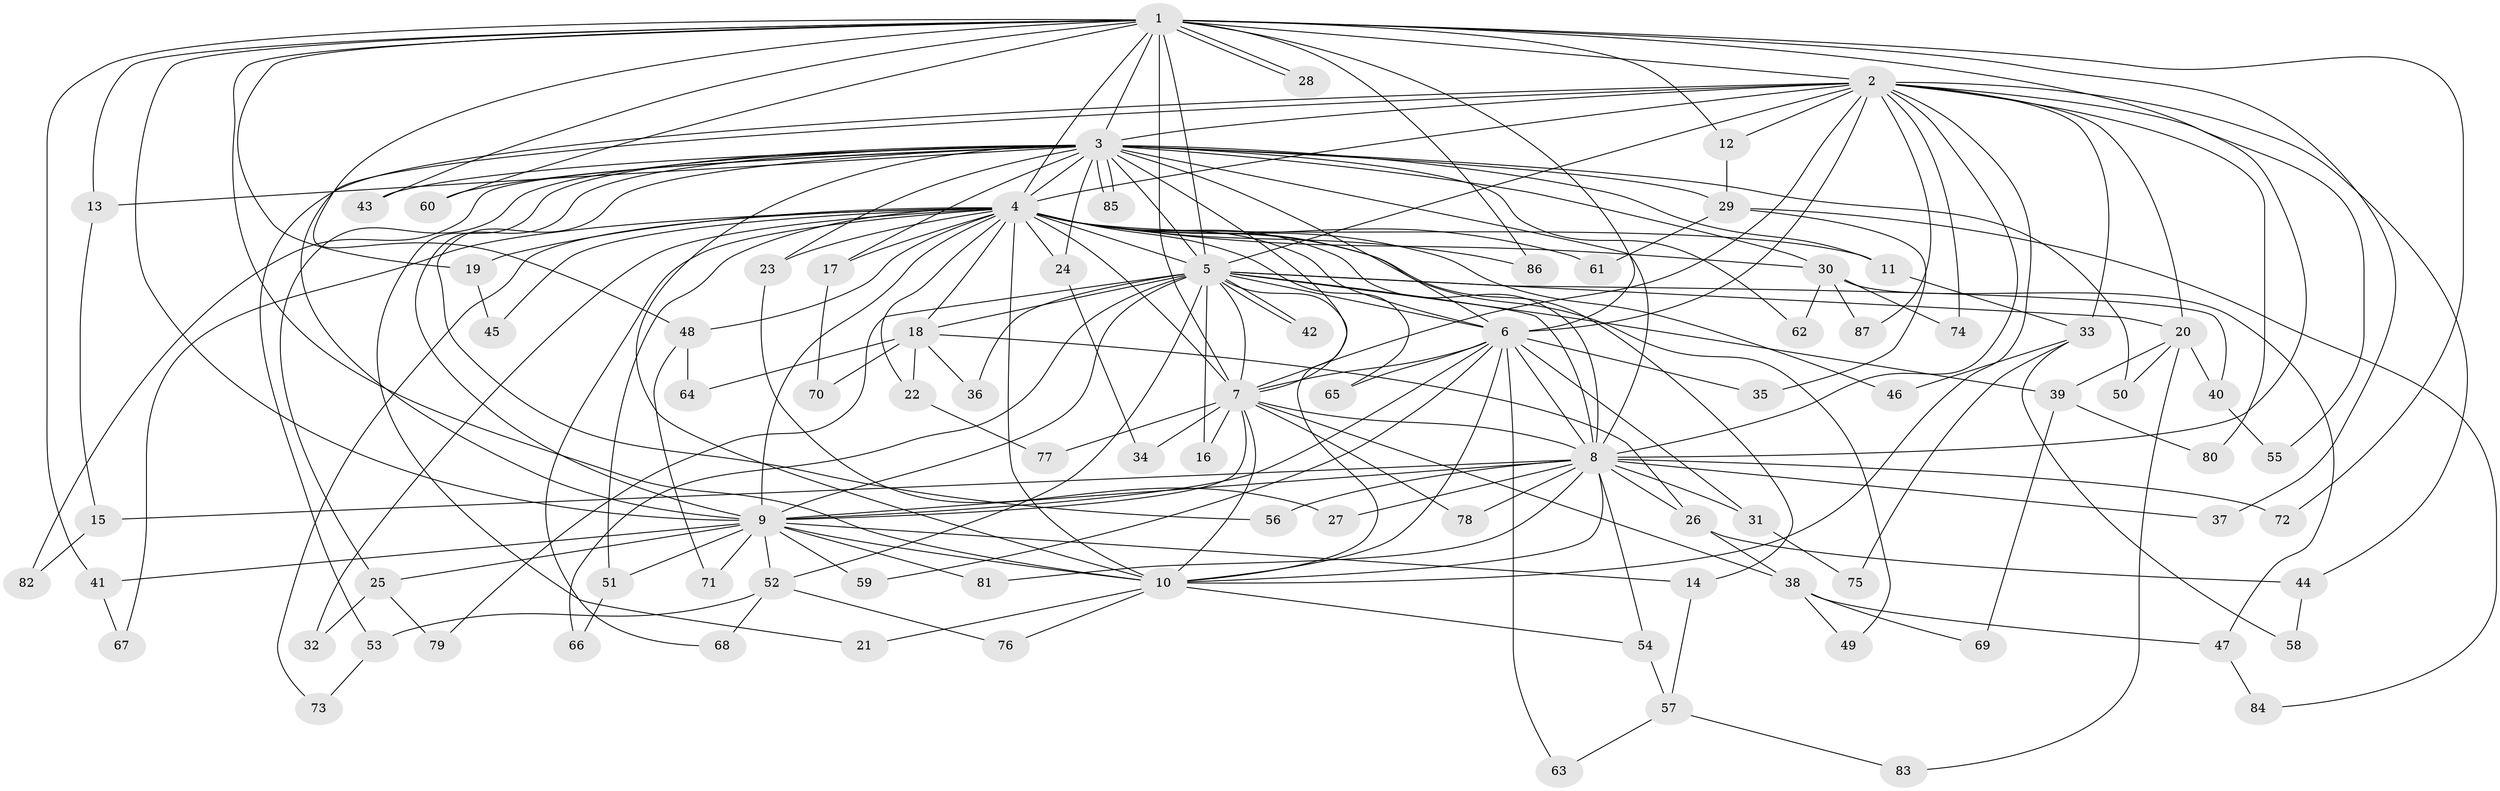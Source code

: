// coarse degree distribution, {7: 0.038461538461538464, 1: 0.2692307692307692, 2: 0.5384615384615384, 15: 0.07692307692307693, 11: 0.038461538461538464, 3: 0.038461538461538464}
// Generated by graph-tools (version 1.1) at 2025/48/03/04/25 21:48:19]
// undirected, 87 vertices, 199 edges
graph export_dot {
graph [start="1"]
  node [color=gray90,style=filled];
  1;
  2;
  3;
  4;
  5;
  6;
  7;
  8;
  9;
  10;
  11;
  12;
  13;
  14;
  15;
  16;
  17;
  18;
  19;
  20;
  21;
  22;
  23;
  24;
  25;
  26;
  27;
  28;
  29;
  30;
  31;
  32;
  33;
  34;
  35;
  36;
  37;
  38;
  39;
  40;
  41;
  42;
  43;
  44;
  45;
  46;
  47;
  48;
  49;
  50;
  51;
  52;
  53;
  54;
  55;
  56;
  57;
  58;
  59;
  60;
  61;
  62;
  63;
  64;
  65;
  66;
  67;
  68;
  69;
  70;
  71;
  72;
  73;
  74;
  75;
  76;
  77;
  78;
  79;
  80;
  81;
  82;
  83;
  84;
  85;
  86;
  87;
  1 -- 2;
  1 -- 3;
  1 -- 4;
  1 -- 5;
  1 -- 6;
  1 -- 7;
  1 -- 8;
  1 -- 9;
  1 -- 10;
  1 -- 12;
  1 -- 13;
  1 -- 19;
  1 -- 28;
  1 -- 28;
  1 -- 37;
  1 -- 41;
  1 -- 43;
  1 -- 48;
  1 -- 60;
  1 -- 72;
  1 -- 86;
  2 -- 3;
  2 -- 4;
  2 -- 5;
  2 -- 6;
  2 -- 7;
  2 -- 8;
  2 -- 9;
  2 -- 10;
  2 -- 12;
  2 -- 20;
  2 -- 33;
  2 -- 44;
  2 -- 53;
  2 -- 55;
  2 -- 74;
  2 -- 80;
  2 -- 87;
  3 -- 4;
  3 -- 5;
  3 -- 6;
  3 -- 7;
  3 -- 8;
  3 -- 9;
  3 -- 10;
  3 -- 11;
  3 -- 13;
  3 -- 17;
  3 -- 21;
  3 -- 23;
  3 -- 24;
  3 -- 25;
  3 -- 29;
  3 -- 30;
  3 -- 43;
  3 -- 50;
  3 -- 56;
  3 -- 60;
  3 -- 62;
  3 -- 82;
  3 -- 85;
  3 -- 85;
  4 -- 5;
  4 -- 6;
  4 -- 7;
  4 -- 8;
  4 -- 9;
  4 -- 10;
  4 -- 11;
  4 -- 14;
  4 -- 17;
  4 -- 18;
  4 -- 19;
  4 -- 22;
  4 -- 23;
  4 -- 24;
  4 -- 30;
  4 -- 32;
  4 -- 45;
  4 -- 46;
  4 -- 48;
  4 -- 49;
  4 -- 51;
  4 -- 61;
  4 -- 65;
  4 -- 67;
  4 -- 68;
  4 -- 73;
  4 -- 86;
  5 -- 6;
  5 -- 7;
  5 -- 8;
  5 -- 9;
  5 -- 10;
  5 -- 16;
  5 -- 18;
  5 -- 20;
  5 -- 36;
  5 -- 39;
  5 -- 40;
  5 -- 42;
  5 -- 42;
  5 -- 52;
  5 -- 66;
  5 -- 79;
  6 -- 7;
  6 -- 8;
  6 -- 9;
  6 -- 10;
  6 -- 31;
  6 -- 35;
  6 -- 59;
  6 -- 63;
  6 -- 65;
  7 -- 8;
  7 -- 9;
  7 -- 10;
  7 -- 16;
  7 -- 34;
  7 -- 38;
  7 -- 77;
  7 -- 78;
  8 -- 9;
  8 -- 10;
  8 -- 15;
  8 -- 26;
  8 -- 27;
  8 -- 31;
  8 -- 37;
  8 -- 54;
  8 -- 56;
  8 -- 72;
  8 -- 78;
  8 -- 81;
  9 -- 10;
  9 -- 14;
  9 -- 25;
  9 -- 41;
  9 -- 51;
  9 -- 52;
  9 -- 59;
  9 -- 71;
  9 -- 81;
  10 -- 21;
  10 -- 54;
  10 -- 76;
  11 -- 33;
  12 -- 29;
  13 -- 15;
  14 -- 57;
  15 -- 82;
  17 -- 70;
  18 -- 22;
  18 -- 26;
  18 -- 36;
  18 -- 64;
  18 -- 70;
  19 -- 45;
  20 -- 39;
  20 -- 40;
  20 -- 50;
  20 -- 83;
  22 -- 77;
  23 -- 27;
  24 -- 34;
  25 -- 32;
  25 -- 79;
  26 -- 38;
  26 -- 44;
  29 -- 35;
  29 -- 61;
  29 -- 84;
  30 -- 47;
  30 -- 62;
  30 -- 74;
  30 -- 87;
  31 -- 75;
  33 -- 46;
  33 -- 58;
  33 -- 75;
  38 -- 47;
  38 -- 49;
  38 -- 69;
  39 -- 69;
  39 -- 80;
  40 -- 55;
  41 -- 67;
  44 -- 58;
  47 -- 84;
  48 -- 64;
  48 -- 71;
  51 -- 66;
  52 -- 53;
  52 -- 68;
  52 -- 76;
  53 -- 73;
  54 -- 57;
  57 -- 63;
  57 -- 83;
}

